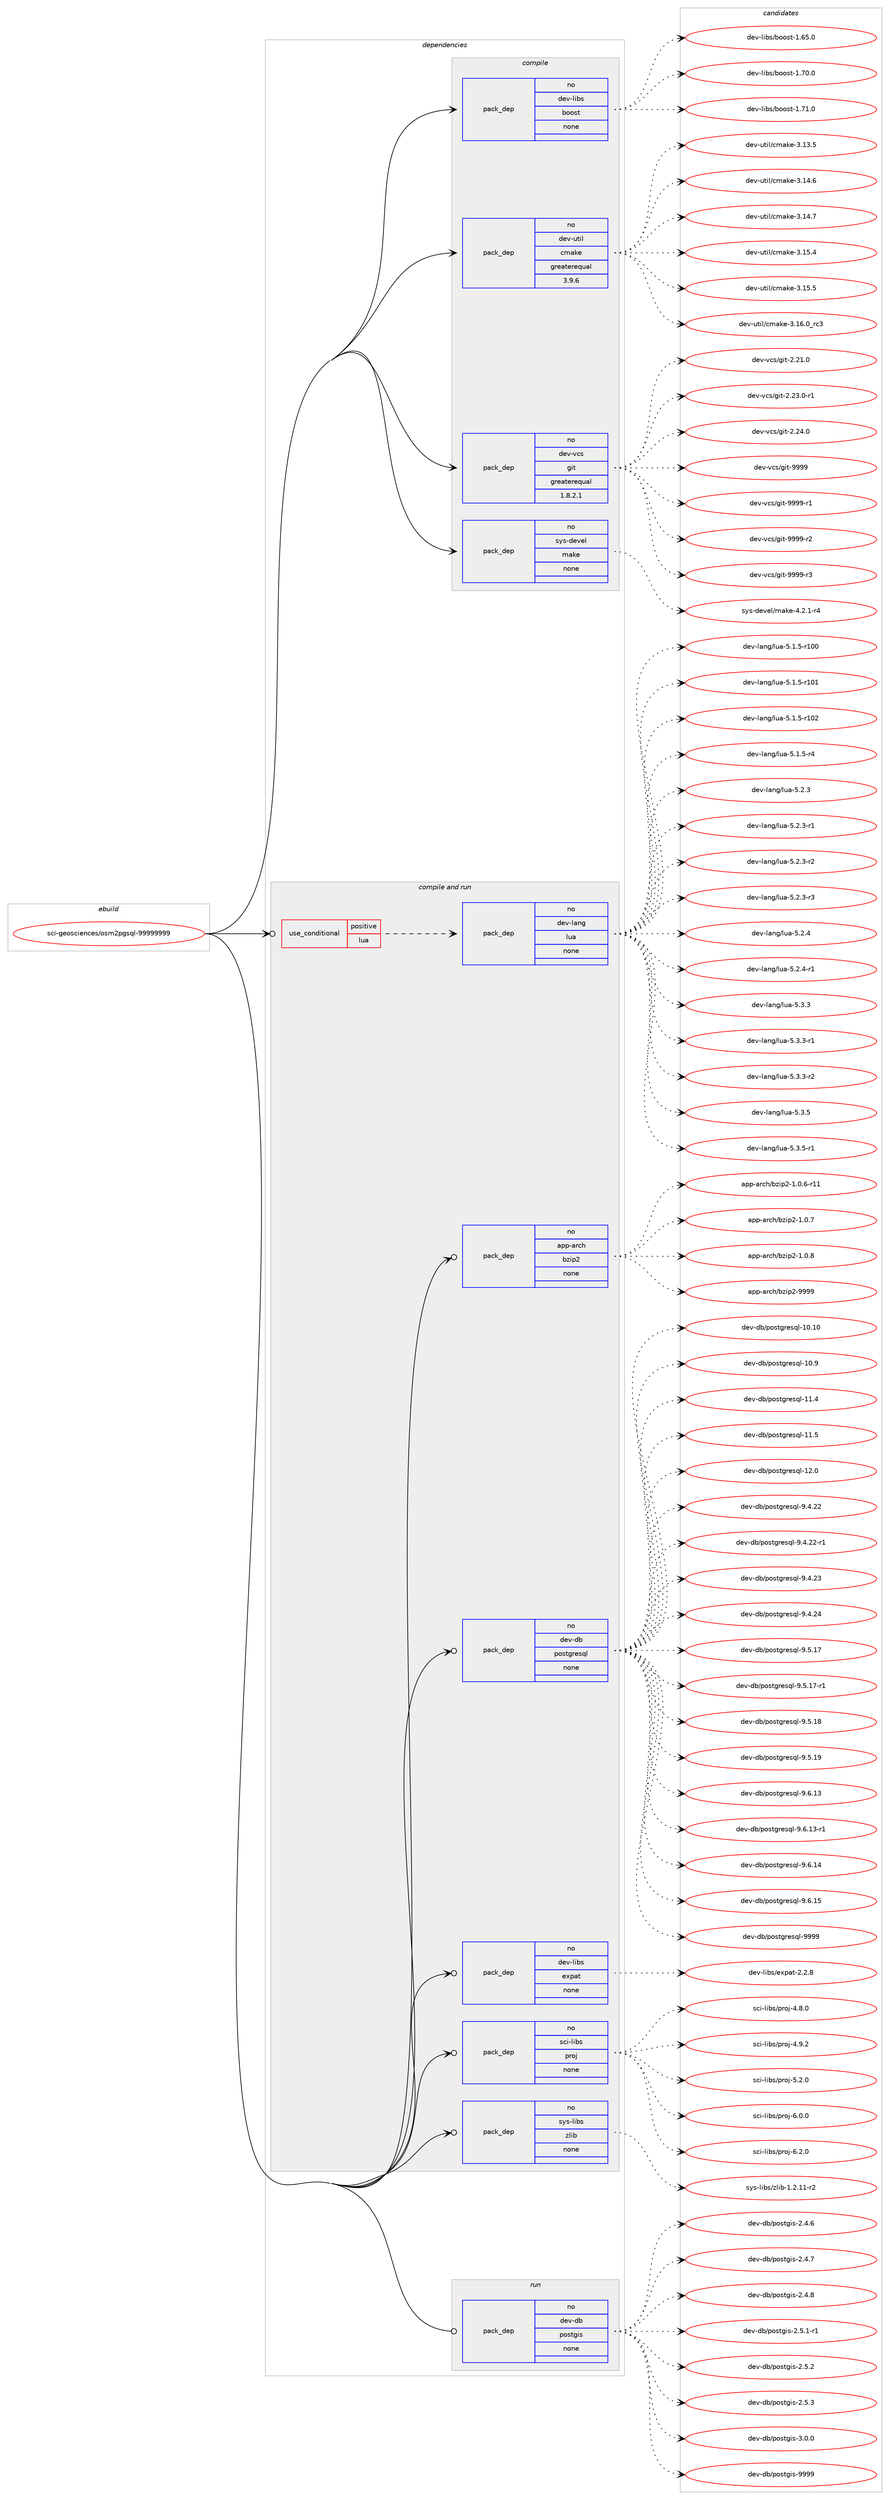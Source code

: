 digraph prolog {

# *************
# Graph options
# *************

newrank=true;
concentrate=true;
compound=true;
graph [rankdir=LR,fontname=Helvetica,fontsize=10,ranksep=1.5];#, ranksep=2.5, nodesep=0.2];
edge  [arrowhead=vee];
node  [fontname=Helvetica,fontsize=10];

# **********
# The ebuild
# **********

subgraph cluster_leftcol {
color=gray;
rank=same;
label=<<i>ebuild</i>>;
id [label="sci-geosciences/osm2pgsql-99999999", color=red, width=4, href="../sci-geosciences/osm2pgsql-99999999.svg"];
}

# ****************
# The dependencies
# ****************

subgraph cluster_midcol {
color=gray;
label=<<i>dependencies</i>>;
subgraph cluster_compile {
fillcolor="#eeeeee";
style=filled;
label=<<i>compile</i>>;
subgraph pack632346 {
dependency854928 [label=<<TABLE BORDER="0" CELLBORDER="1" CELLSPACING="0" CELLPADDING="4" WIDTH="220"><TR><TD ROWSPAN="6" CELLPADDING="30">pack_dep</TD></TR><TR><TD WIDTH="110">no</TD></TR><TR><TD>dev-libs</TD></TR><TR><TD>boost</TD></TR><TR><TD>none</TD></TR><TR><TD></TD></TR></TABLE>>, shape=none, color=blue];
}
id:e -> dependency854928:w [weight=20,style="solid",arrowhead="vee"];
subgraph pack632347 {
dependency854929 [label=<<TABLE BORDER="0" CELLBORDER="1" CELLSPACING="0" CELLPADDING="4" WIDTH="220"><TR><TD ROWSPAN="6" CELLPADDING="30">pack_dep</TD></TR><TR><TD WIDTH="110">no</TD></TR><TR><TD>dev-util</TD></TR><TR><TD>cmake</TD></TR><TR><TD>greaterequal</TD></TR><TR><TD>3.9.6</TD></TR></TABLE>>, shape=none, color=blue];
}
id:e -> dependency854929:w [weight=20,style="solid",arrowhead="vee"];
subgraph pack632348 {
dependency854930 [label=<<TABLE BORDER="0" CELLBORDER="1" CELLSPACING="0" CELLPADDING="4" WIDTH="220"><TR><TD ROWSPAN="6" CELLPADDING="30">pack_dep</TD></TR><TR><TD WIDTH="110">no</TD></TR><TR><TD>dev-vcs</TD></TR><TR><TD>git</TD></TR><TR><TD>greaterequal</TD></TR><TR><TD>1.8.2.1</TD></TR></TABLE>>, shape=none, color=blue];
}
id:e -> dependency854930:w [weight=20,style="solid",arrowhead="vee"];
subgraph pack632349 {
dependency854931 [label=<<TABLE BORDER="0" CELLBORDER="1" CELLSPACING="0" CELLPADDING="4" WIDTH="220"><TR><TD ROWSPAN="6" CELLPADDING="30">pack_dep</TD></TR><TR><TD WIDTH="110">no</TD></TR><TR><TD>sys-devel</TD></TR><TR><TD>make</TD></TR><TR><TD>none</TD></TR><TR><TD></TD></TR></TABLE>>, shape=none, color=blue];
}
id:e -> dependency854931:w [weight=20,style="solid",arrowhead="vee"];
}
subgraph cluster_compileandrun {
fillcolor="#eeeeee";
style=filled;
label=<<i>compile and run</i>>;
subgraph cond207485 {
dependency854932 [label=<<TABLE BORDER="0" CELLBORDER="1" CELLSPACING="0" CELLPADDING="4"><TR><TD ROWSPAN="3" CELLPADDING="10">use_conditional</TD></TR><TR><TD>positive</TD></TR><TR><TD>lua</TD></TR></TABLE>>, shape=none, color=red];
subgraph pack632350 {
dependency854933 [label=<<TABLE BORDER="0" CELLBORDER="1" CELLSPACING="0" CELLPADDING="4" WIDTH="220"><TR><TD ROWSPAN="6" CELLPADDING="30">pack_dep</TD></TR><TR><TD WIDTH="110">no</TD></TR><TR><TD>dev-lang</TD></TR><TR><TD>lua</TD></TR><TR><TD>none</TD></TR><TR><TD></TD></TR></TABLE>>, shape=none, color=blue];
}
dependency854932:e -> dependency854933:w [weight=20,style="dashed",arrowhead="vee"];
}
id:e -> dependency854932:w [weight=20,style="solid",arrowhead="odotvee"];
subgraph pack632351 {
dependency854934 [label=<<TABLE BORDER="0" CELLBORDER="1" CELLSPACING="0" CELLPADDING="4" WIDTH="220"><TR><TD ROWSPAN="6" CELLPADDING="30">pack_dep</TD></TR><TR><TD WIDTH="110">no</TD></TR><TR><TD>app-arch</TD></TR><TR><TD>bzip2</TD></TR><TR><TD>none</TD></TR><TR><TD></TD></TR></TABLE>>, shape=none, color=blue];
}
id:e -> dependency854934:w [weight=20,style="solid",arrowhead="odotvee"];
subgraph pack632352 {
dependency854935 [label=<<TABLE BORDER="0" CELLBORDER="1" CELLSPACING="0" CELLPADDING="4" WIDTH="220"><TR><TD ROWSPAN="6" CELLPADDING="30">pack_dep</TD></TR><TR><TD WIDTH="110">no</TD></TR><TR><TD>dev-db</TD></TR><TR><TD>postgresql</TD></TR><TR><TD>none</TD></TR><TR><TD></TD></TR></TABLE>>, shape=none, color=blue];
}
id:e -> dependency854935:w [weight=20,style="solid",arrowhead="odotvee"];
subgraph pack632353 {
dependency854936 [label=<<TABLE BORDER="0" CELLBORDER="1" CELLSPACING="0" CELLPADDING="4" WIDTH="220"><TR><TD ROWSPAN="6" CELLPADDING="30">pack_dep</TD></TR><TR><TD WIDTH="110">no</TD></TR><TR><TD>dev-libs</TD></TR><TR><TD>expat</TD></TR><TR><TD>none</TD></TR><TR><TD></TD></TR></TABLE>>, shape=none, color=blue];
}
id:e -> dependency854936:w [weight=20,style="solid",arrowhead="odotvee"];
subgraph pack632354 {
dependency854937 [label=<<TABLE BORDER="0" CELLBORDER="1" CELLSPACING="0" CELLPADDING="4" WIDTH="220"><TR><TD ROWSPAN="6" CELLPADDING="30">pack_dep</TD></TR><TR><TD WIDTH="110">no</TD></TR><TR><TD>sci-libs</TD></TR><TR><TD>proj</TD></TR><TR><TD>none</TD></TR><TR><TD></TD></TR></TABLE>>, shape=none, color=blue];
}
id:e -> dependency854937:w [weight=20,style="solid",arrowhead="odotvee"];
subgraph pack632355 {
dependency854938 [label=<<TABLE BORDER="0" CELLBORDER="1" CELLSPACING="0" CELLPADDING="4" WIDTH="220"><TR><TD ROWSPAN="6" CELLPADDING="30">pack_dep</TD></TR><TR><TD WIDTH="110">no</TD></TR><TR><TD>sys-libs</TD></TR><TR><TD>zlib</TD></TR><TR><TD>none</TD></TR><TR><TD></TD></TR></TABLE>>, shape=none, color=blue];
}
id:e -> dependency854938:w [weight=20,style="solid",arrowhead="odotvee"];
}
subgraph cluster_run {
fillcolor="#eeeeee";
style=filled;
label=<<i>run</i>>;
subgraph pack632356 {
dependency854939 [label=<<TABLE BORDER="0" CELLBORDER="1" CELLSPACING="0" CELLPADDING="4" WIDTH="220"><TR><TD ROWSPAN="6" CELLPADDING="30">pack_dep</TD></TR><TR><TD WIDTH="110">no</TD></TR><TR><TD>dev-db</TD></TR><TR><TD>postgis</TD></TR><TR><TD>none</TD></TR><TR><TD></TD></TR></TABLE>>, shape=none, color=blue];
}
id:e -> dependency854939:w [weight=20,style="solid",arrowhead="odot"];
}
}

# **************
# The candidates
# **************

subgraph cluster_choices {
rank=same;
color=gray;
label=<<i>candidates</i>>;

subgraph choice632346 {
color=black;
nodesep=1;
choice1001011184510810598115479811111111511645494654534648 [label="dev-libs/boost-1.65.0", color=red, width=4,href="../dev-libs/boost-1.65.0.svg"];
choice1001011184510810598115479811111111511645494655484648 [label="dev-libs/boost-1.70.0", color=red, width=4,href="../dev-libs/boost-1.70.0.svg"];
choice1001011184510810598115479811111111511645494655494648 [label="dev-libs/boost-1.71.0", color=red, width=4,href="../dev-libs/boost-1.71.0.svg"];
dependency854928:e -> choice1001011184510810598115479811111111511645494654534648:w [style=dotted,weight="100"];
dependency854928:e -> choice1001011184510810598115479811111111511645494655484648:w [style=dotted,weight="100"];
dependency854928:e -> choice1001011184510810598115479811111111511645494655494648:w [style=dotted,weight="100"];
}
subgraph choice632347 {
color=black;
nodesep=1;
choice1001011184511711610510847991099710710145514649514653 [label="dev-util/cmake-3.13.5", color=red, width=4,href="../dev-util/cmake-3.13.5.svg"];
choice1001011184511711610510847991099710710145514649524654 [label="dev-util/cmake-3.14.6", color=red, width=4,href="../dev-util/cmake-3.14.6.svg"];
choice1001011184511711610510847991099710710145514649524655 [label="dev-util/cmake-3.14.7", color=red, width=4,href="../dev-util/cmake-3.14.7.svg"];
choice1001011184511711610510847991099710710145514649534652 [label="dev-util/cmake-3.15.4", color=red, width=4,href="../dev-util/cmake-3.15.4.svg"];
choice1001011184511711610510847991099710710145514649534653 [label="dev-util/cmake-3.15.5", color=red, width=4,href="../dev-util/cmake-3.15.5.svg"];
choice1001011184511711610510847991099710710145514649544648951149951 [label="dev-util/cmake-3.16.0_rc3", color=red, width=4,href="../dev-util/cmake-3.16.0_rc3.svg"];
dependency854929:e -> choice1001011184511711610510847991099710710145514649514653:w [style=dotted,weight="100"];
dependency854929:e -> choice1001011184511711610510847991099710710145514649524654:w [style=dotted,weight="100"];
dependency854929:e -> choice1001011184511711610510847991099710710145514649524655:w [style=dotted,weight="100"];
dependency854929:e -> choice1001011184511711610510847991099710710145514649534652:w [style=dotted,weight="100"];
dependency854929:e -> choice1001011184511711610510847991099710710145514649534653:w [style=dotted,weight="100"];
dependency854929:e -> choice1001011184511711610510847991099710710145514649544648951149951:w [style=dotted,weight="100"];
}
subgraph choice632348 {
color=black;
nodesep=1;
choice10010111845118991154710310511645504650494648 [label="dev-vcs/git-2.21.0", color=red, width=4,href="../dev-vcs/git-2.21.0.svg"];
choice100101118451189911547103105116455046505146484511449 [label="dev-vcs/git-2.23.0-r1", color=red, width=4,href="../dev-vcs/git-2.23.0-r1.svg"];
choice10010111845118991154710310511645504650524648 [label="dev-vcs/git-2.24.0", color=red, width=4,href="../dev-vcs/git-2.24.0.svg"];
choice1001011184511899115471031051164557575757 [label="dev-vcs/git-9999", color=red, width=4,href="../dev-vcs/git-9999.svg"];
choice10010111845118991154710310511645575757574511449 [label="dev-vcs/git-9999-r1", color=red, width=4,href="../dev-vcs/git-9999-r1.svg"];
choice10010111845118991154710310511645575757574511450 [label="dev-vcs/git-9999-r2", color=red, width=4,href="../dev-vcs/git-9999-r2.svg"];
choice10010111845118991154710310511645575757574511451 [label="dev-vcs/git-9999-r3", color=red, width=4,href="../dev-vcs/git-9999-r3.svg"];
dependency854930:e -> choice10010111845118991154710310511645504650494648:w [style=dotted,weight="100"];
dependency854930:e -> choice100101118451189911547103105116455046505146484511449:w [style=dotted,weight="100"];
dependency854930:e -> choice10010111845118991154710310511645504650524648:w [style=dotted,weight="100"];
dependency854930:e -> choice1001011184511899115471031051164557575757:w [style=dotted,weight="100"];
dependency854930:e -> choice10010111845118991154710310511645575757574511449:w [style=dotted,weight="100"];
dependency854930:e -> choice10010111845118991154710310511645575757574511450:w [style=dotted,weight="100"];
dependency854930:e -> choice10010111845118991154710310511645575757574511451:w [style=dotted,weight="100"];
}
subgraph choice632349 {
color=black;
nodesep=1;
choice1151211154510010111810110847109971071014552465046494511452 [label="sys-devel/make-4.2.1-r4", color=red, width=4,href="../sys-devel/make-4.2.1-r4.svg"];
dependency854931:e -> choice1151211154510010111810110847109971071014552465046494511452:w [style=dotted,weight="100"];
}
subgraph choice632350 {
color=black;
nodesep=1;
choice1001011184510897110103471081179745534649465345114494848 [label="dev-lang/lua-5.1.5-r100", color=red, width=4,href="../dev-lang/lua-5.1.5-r100.svg"];
choice1001011184510897110103471081179745534649465345114494849 [label="dev-lang/lua-5.1.5-r101", color=red, width=4,href="../dev-lang/lua-5.1.5-r101.svg"];
choice1001011184510897110103471081179745534649465345114494850 [label="dev-lang/lua-5.1.5-r102", color=red, width=4,href="../dev-lang/lua-5.1.5-r102.svg"];
choice100101118451089711010347108117974553464946534511452 [label="dev-lang/lua-5.1.5-r4", color=red, width=4,href="../dev-lang/lua-5.1.5-r4.svg"];
choice10010111845108971101034710811797455346504651 [label="dev-lang/lua-5.2.3", color=red, width=4,href="../dev-lang/lua-5.2.3.svg"];
choice100101118451089711010347108117974553465046514511449 [label="dev-lang/lua-5.2.3-r1", color=red, width=4,href="../dev-lang/lua-5.2.3-r1.svg"];
choice100101118451089711010347108117974553465046514511450 [label="dev-lang/lua-5.2.3-r2", color=red, width=4,href="../dev-lang/lua-5.2.3-r2.svg"];
choice100101118451089711010347108117974553465046514511451 [label="dev-lang/lua-5.2.3-r3", color=red, width=4,href="../dev-lang/lua-5.2.3-r3.svg"];
choice10010111845108971101034710811797455346504652 [label="dev-lang/lua-5.2.4", color=red, width=4,href="../dev-lang/lua-5.2.4.svg"];
choice100101118451089711010347108117974553465046524511449 [label="dev-lang/lua-5.2.4-r1", color=red, width=4,href="../dev-lang/lua-5.2.4-r1.svg"];
choice10010111845108971101034710811797455346514651 [label="dev-lang/lua-5.3.3", color=red, width=4,href="../dev-lang/lua-5.3.3.svg"];
choice100101118451089711010347108117974553465146514511449 [label="dev-lang/lua-5.3.3-r1", color=red, width=4,href="../dev-lang/lua-5.3.3-r1.svg"];
choice100101118451089711010347108117974553465146514511450 [label="dev-lang/lua-5.3.3-r2", color=red, width=4,href="../dev-lang/lua-5.3.3-r2.svg"];
choice10010111845108971101034710811797455346514653 [label="dev-lang/lua-5.3.5", color=red, width=4,href="../dev-lang/lua-5.3.5.svg"];
choice100101118451089711010347108117974553465146534511449 [label="dev-lang/lua-5.3.5-r1", color=red, width=4,href="../dev-lang/lua-5.3.5-r1.svg"];
dependency854933:e -> choice1001011184510897110103471081179745534649465345114494848:w [style=dotted,weight="100"];
dependency854933:e -> choice1001011184510897110103471081179745534649465345114494849:w [style=dotted,weight="100"];
dependency854933:e -> choice1001011184510897110103471081179745534649465345114494850:w [style=dotted,weight="100"];
dependency854933:e -> choice100101118451089711010347108117974553464946534511452:w [style=dotted,weight="100"];
dependency854933:e -> choice10010111845108971101034710811797455346504651:w [style=dotted,weight="100"];
dependency854933:e -> choice100101118451089711010347108117974553465046514511449:w [style=dotted,weight="100"];
dependency854933:e -> choice100101118451089711010347108117974553465046514511450:w [style=dotted,weight="100"];
dependency854933:e -> choice100101118451089711010347108117974553465046514511451:w [style=dotted,weight="100"];
dependency854933:e -> choice10010111845108971101034710811797455346504652:w [style=dotted,weight="100"];
dependency854933:e -> choice100101118451089711010347108117974553465046524511449:w [style=dotted,weight="100"];
dependency854933:e -> choice10010111845108971101034710811797455346514651:w [style=dotted,weight="100"];
dependency854933:e -> choice100101118451089711010347108117974553465146514511449:w [style=dotted,weight="100"];
dependency854933:e -> choice100101118451089711010347108117974553465146514511450:w [style=dotted,weight="100"];
dependency854933:e -> choice10010111845108971101034710811797455346514653:w [style=dotted,weight="100"];
dependency854933:e -> choice100101118451089711010347108117974553465146534511449:w [style=dotted,weight="100"];
}
subgraph choice632351 {
color=black;
nodesep=1;
choice97112112459711499104479812210511250454946484654451144949 [label="app-arch/bzip2-1.0.6-r11", color=red, width=4,href="../app-arch/bzip2-1.0.6-r11.svg"];
choice97112112459711499104479812210511250454946484655 [label="app-arch/bzip2-1.0.7", color=red, width=4,href="../app-arch/bzip2-1.0.7.svg"];
choice97112112459711499104479812210511250454946484656 [label="app-arch/bzip2-1.0.8", color=red, width=4,href="../app-arch/bzip2-1.0.8.svg"];
choice971121124597114991044798122105112504557575757 [label="app-arch/bzip2-9999", color=red, width=4,href="../app-arch/bzip2-9999.svg"];
dependency854934:e -> choice97112112459711499104479812210511250454946484654451144949:w [style=dotted,weight="100"];
dependency854934:e -> choice97112112459711499104479812210511250454946484655:w [style=dotted,weight="100"];
dependency854934:e -> choice97112112459711499104479812210511250454946484656:w [style=dotted,weight="100"];
dependency854934:e -> choice971121124597114991044798122105112504557575757:w [style=dotted,weight="100"];
}
subgraph choice632352 {
color=black;
nodesep=1;
choice100101118451009847112111115116103114101115113108454948464948 [label="dev-db/postgresql-10.10", color=red, width=4,href="../dev-db/postgresql-10.10.svg"];
choice1001011184510098471121111151161031141011151131084549484657 [label="dev-db/postgresql-10.9", color=red, width=4,href="../dev-db/postgresql-10.9.svg"];
choice1001011184510098471121111151161031141011151131084549494652 [label="dev-db/postgresql-11.4", color=red, width=4,href="../dev-db/postgresql-11.4.svg"];
choice1001011184510098471121111151161031141011151131084549494653 [label="dev-db/postgresql-11.5", color=red, width=4,href="../dev-db/postgresql-11.5.svg"];
choice1001011184510098471121111151161031141011151131084549504648 [label="dev-db/postgresql-12.0", color=red, width=4,href="../dev-db/postgresql-12.0.svg"];
choice10010111845100984711211111511610311410111511310845574652465050 [label="dev-db/postgresql-9.4.22", color=red, width=4,href="../dev-db/postgresql-9.4.22.svg"];
choice100101118451009847112111115116103114101115113108455746524650504511449 [label="dev-db/postgresql-9.4.22-r1", color=red, width=4,href="../dev-db/postgresql-9.4.22-r1.svg"];
choice10010111845100984711211111511610311410111511310845574652465051 [label="dev-db/postgresql-9.4.23", color=red, width=4,href="../dev-db/postgresql-9.4.23.svg"];
choice10010111845100984711211111511610311410111511310845574652465052 [label="dev-db/postgresql-9.4.24", color=red, width=4,href="../dev-db/postgresql-9.4.24.svg"];
choice10010111845100984711211111511610311410111511310845574653464955 [label="dev-db/postgresql-9.5.17", color=red, width=4,href="../dev-db/postgresql-9.5.17.svg"];
choice100101118451009847112111115116103114101115113108455746534649554511449 [label="dev-db/postgresql-9.5.17-r1", color=red, width=4,href="../dev-db/postgresql-9.5.17-r1.svg"];
choice10010111845100984711211111511610311410111511310845574653464956 [label="dev-db/postgresql-9.5.18", color=red, width=4,href="../dev-db/postgresql-9.5.18.svg"];
choice10010111845100984711211111511610311410111511310845574653464957 [label="dev-db/postgresql-9.5.19", color=red, width=4,href="../dev-db/postgresql-9.5.19.svg"];
choice10010111845100984711211111511610311410111511310845574654464951 [label="dev-db/postgresql-9.6.13", color=red, width=4,href="../dev-db/postgresql-9.6.13.svg"];
choice100101118451009847112111115116103114101115113108455746544649514511449 [label="dev-db/postgresql-9.6.13-r1", color=red, width=4,href="../dev-db/postgresql-9.6.13-r1.svg"];
choice10010111845100984711211111511610311410111511310845574654464952 [label="dev-db/postgresql-9.6.14", color=red, width=4,href="../dev-db/postgresql-9.6.14.svg"];
choice10010111845100984711211111511610311410111511310845574654464953 [label="dev-db/postgresql-9.6.15", color=red, width=4,href="../dev-db/postgresql-9.6.15.svg"];
choice1001011184510098471121111151161031141011151131084557575757 [label="dev-db/postgresql-9999", color=red, width=4,href="../dev-db/postgresql-9999.svg"];
dependency854935:e -> choice100101118451009847112111115116103114101115113108454948464948:w [style=dotted,weight="100"];
dependency854935:e -> choice1001011184510098471121111151161031141011151131084549484657:w [style=dotted,weight="100"];
dependency854935:e -> choice1001011184510098471121111151161031141011151131084549494652:w [style=dotted,weight="100"];
dependency854935:e -> choice1001011184510098471121111151161031141011151131084549494653:w [style=dotted,weight="100"];
dependency854935:e -> choice1001011184510098471121111151161031141011151131084549504648:w [style=dotted,weight="100"];
dependency854935:e -> choice10010111845100984711211111511610311410111511310845574652465050:w [style=dotted,weight="100"];
dependency854935:e -> choice100101118451009847112111115116103114101115113108455746524650504511449:w [style=dotted,weight="100"];
dependency854935:e -> choice10010111845100984711211111511610311410111511310845574652465051:w [style=dotted,weight="100"];
dependency854935:e -> choice10010111845100984711211111511610311410111511310845574652465052:w [style=dotted,weight="100"];
dependency854935:e -> choice10010111845100984711211111511610311410111511310845574653464955:w [style=dotted,weight="100"];
dependency854935:e -> choice100101118451009847112111115116103114101115113108455746534649554511449:w [style=dotted,weight="100"];
dependency854935:e -> choice10010111845100984711211111511610311410111511310845574653464956:w [style=dotted,weight="100"];
dependency854935:e -> choice10010111845100984711211111511610311410111511310845574653464957:w [style=dotted,weight="100"];
dependency854935:e -> choice10010111845100984711211111511610311410111511310845574654464951:w [style=dotted,weight="100"];
dependency854935:e -> choice100101118451009847112111115116103114101115113108455746544649514511449:w [style=dotted,weight="100"];
dependency854935:e -> choice10010111845100984711211111511610311410111511310845574654464952:w [style=dotted,weight="100"];
dependency854935:e -> choice10010111845100984711211111511610311410111511310845574654464953:w [style=dotted,weight="100"];
dependency854935:e -> choice1001011184510098471121111151161031141011151131084557575757:w [style=dotted,weight="100"];
}
subgraph choice632353 {
color=black;
nodesep=1;
choice10010111845108105981154710112011297116455046504656 [label="dev-libs/expat-2.2.8", color=red, width=4,href="../dev-libs/expat-2.2.8.svg"];
dependency854936:e -> choice10010111845108105981154710112011297116455046504656:w [style=dotted,weight="100"];
}
subgraph choice632354 {
color=black;
nodesep=1;
choice11599105451081059811547112114111106455246564648 [label="sci-libs/proj-4.8.0", color=red, width=4,href="../sci-libs/proj-4.8.0.svg"];
choice11599105451081059811547112114111106455246574650 [label="sci-libs/proj-4.9.2", color=red, width=4,href="../sci-libs/proj-4.9.2.svg"];
choice11599105451081059811547112114111106455346504648 [label="sci-libs/proj-5.2.0", color=red, width=4,href="../sci-libs/proj-5.2.0.svg"];
choice11599105451081059811547112114111106455446484648 [label="sci-libs/proj-6.0.0", color=red, width=4,href="../sci-libs/proj-6.0.0.svg"];
choice11599105451081059811547112114111106455446504648 [label="sci-libs/proj-6.2.0", color=red, width=4,href="../sci-libs/proj-6.2.0.svg"];
dependency854937:e -> choice11599105451081059811547112114111106455246564648:w [style=dotted,weight="100"];
dependency854937:e -> choice11599105451081059811547112114111106455246574650:w [style=dotted,weight="100"];
dependency854937:e -> choice11599105451081059811547112114111106455346504648:w [style=dotted,weight="100"];
dependency854937:e -> choice11599105451081059811547112114111106455446484648:w [style=dotted,weight="100"];
dependency854937:e -> choice11599105451081059811547112114111106455446504648:w [style=dotted,weight="100"];
}
subgraph choice632355 {
color=black;
nodesep=1;
choice11512111545108105981154712210810598454946504649494511450 [label="sys-libs/zlib-1.2.11-r2", color=red, width=4,href="../sys-libs/zlib-1.2.11-r2.svg"];
dependency854938:e -> choice11512111545108105981154712210810598454946504649494511450:w [style=dotted,weight="100"];
}
subgraph choice632356 {
color=black;
nodesep=1;
choice100101118451009847112111115116103105115455046524654 [label="dev-db/postgis-2.4.6", color=red, width=4,href="../dev-db/postgis-2.4.6.svg"];
choice100101118451009847112111115116103105115455046524655 [label="dev-db/postgis-2.4.7", color=red, width=4,href="../dev-db/postgis-2.4.7.svg"];
choice100101118451009847112111115116103105115455046524656 [label="dev-db/postgis-2.4.8", color=red, width=4,href="../dev-db/postgis-2.4.8.svg"];
choice1001011184510098471121111151161031051154550465346494511449 [label="dev-db/postgis-2.5.1-r1", color=red, width=4,href="../dev-db/postgis-2.5.1-r1.svg"];
choice100101118451009847112111115116103105115455046534650 [label="dev-db/postgis-2.5.2", color=red, width=4,href="../dev-db/postgis-2.5.2.svg"];
choice100101118451009847112111115116103105115455046534651 [label="dev-db/postgis-2.5.3", color=red, width=4,href="../dev-db/postgis-2.5.3.svg"];
choice100101118451009847112111115116103105115455146484648 [label="dev-db/postgis-3.0.0", color=red, width=4,href="../dev-db/postgis-3.0.0.svg"];
choice1001011184510098471121111151161031051154557575757 [label="dev-db/postgis-9999", color=red, width=4,href="../dev-db/postgis-9999.svg"];
dependency854939:e -> choice100101118451009847112111115116103105115455046524654:w [style=dotted,weight="100"];
dependency854939:e -> choice100101118451009847112111115116103105115455046524655:w [style=dotted,weight="100"];
dependency854939:e -> choice100101118451009847112111115116103105115455046524656:w [style=dotted,weight="100"];
dependency854939:e -> choice1001011184510098471121111151161031051154550465346494511449:w [style=dotted,weight="100"];
dependency854939:e -> choice100101118451009847112111115116103105115455046534650:w [style=dotted,weight="100"];
dependency854939:e -> choice100101118451009847112111115116103105115455046534651:w [style=dotted,weight="100"];
dependency854939:e -> choice100101118451009847112111115116103105115455146484648:w [style=dotted,weight="100"];
dependency854939:e -> choice1001011184510098471121111151161031051154557575757:w [style=dotted,weight="100"];
}
}

}
